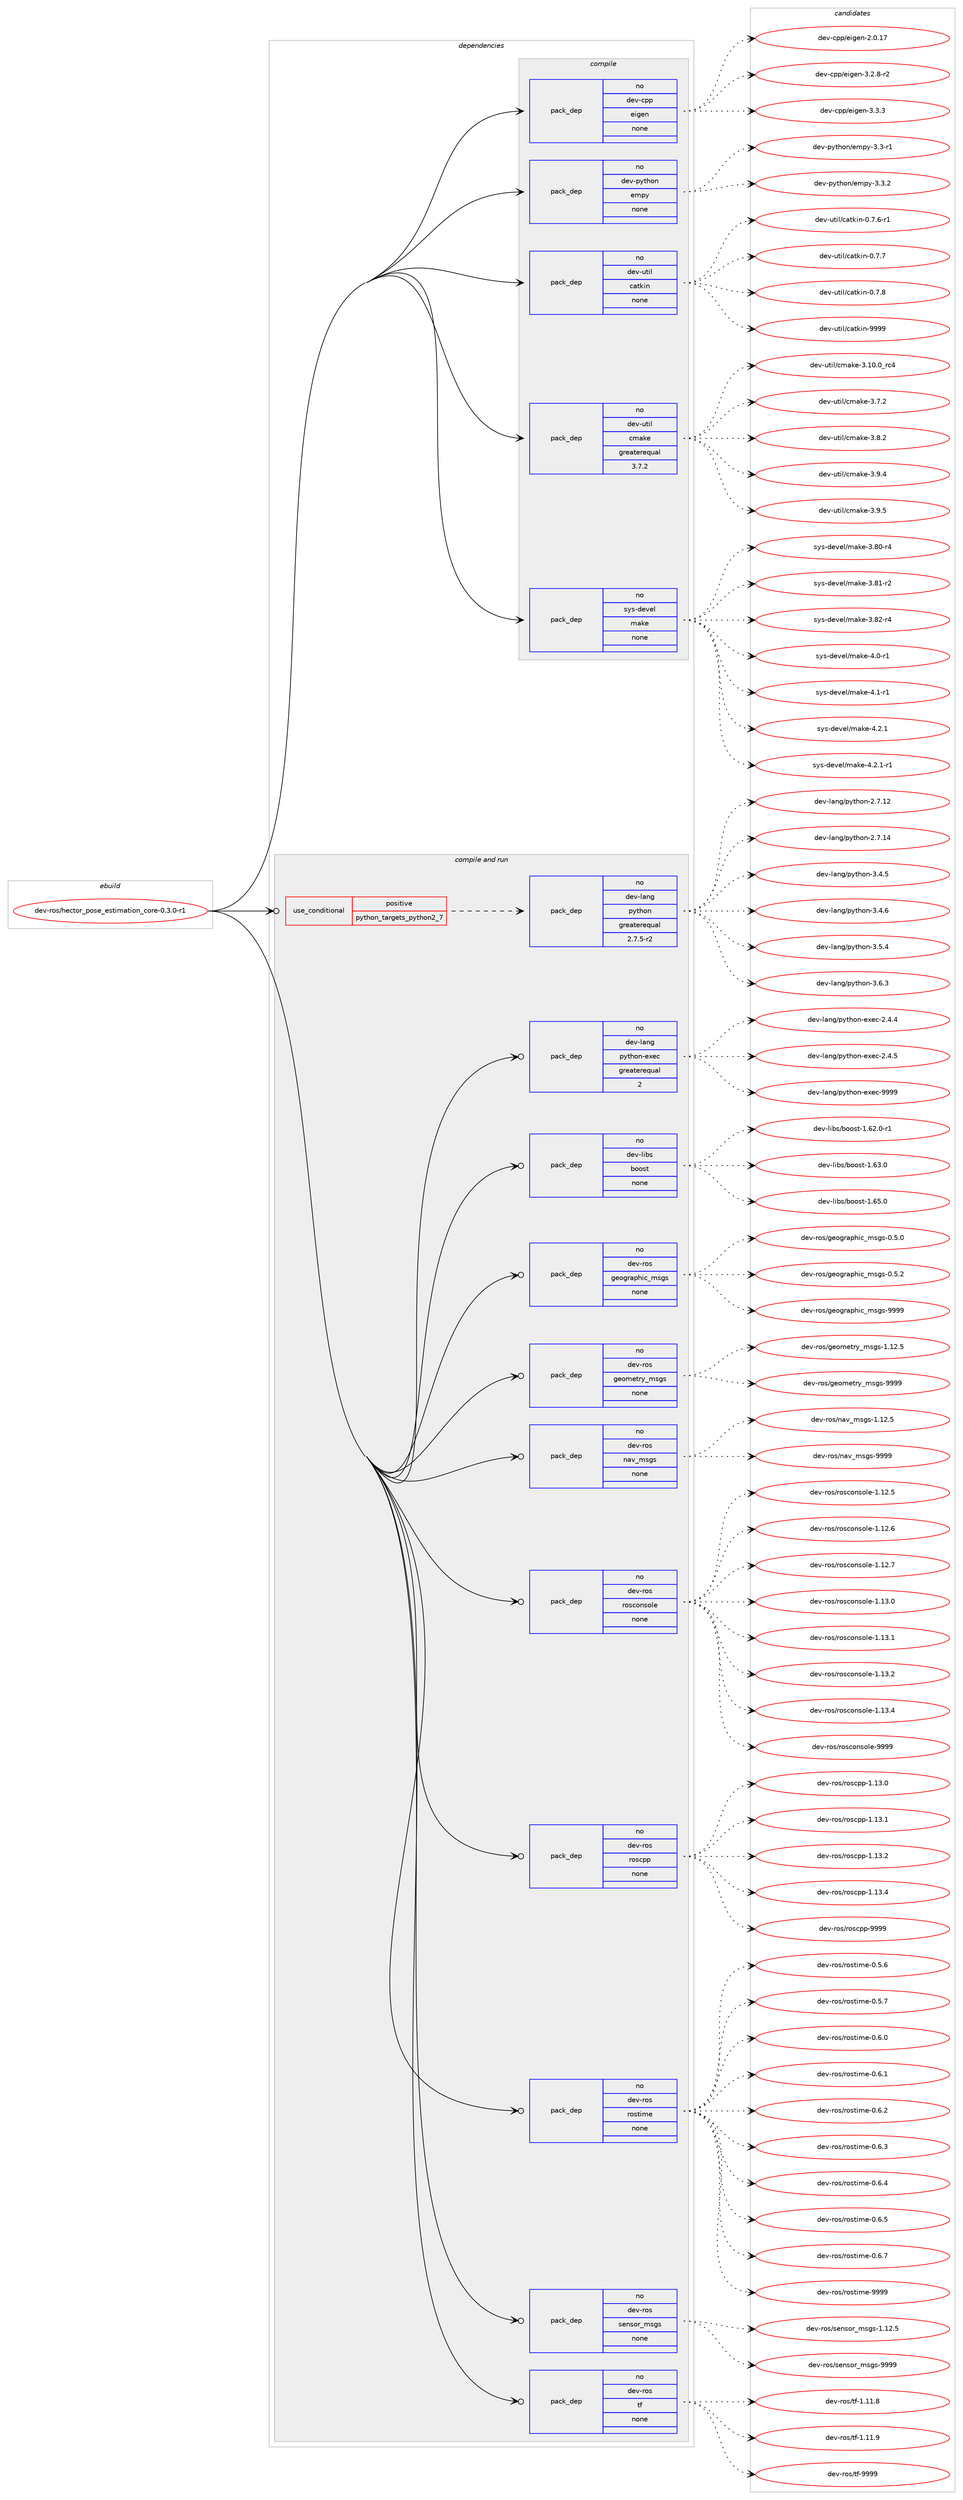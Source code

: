 digraph prolog {

# *************
# Graph options
# *************

newrank=true;
concentrate=true;
compound=true;
graph [rankdir=LR,fontname=Helvetica,fontsize=10,ranksep=1.5];#, ranksep=2.5, nodesep=0.2];
edge  [arrowhead=vee];
node  [fontname=Helvetica,fontsize=10];

# **********
# The ebuild
# **********

subgraph cluster_leftcol {
color=gray;
rank=same;
label=<<i>ebuild</i>>;
id [label="dev-ros/hector_pose_estimation_core-0.3.0-r1", color=red, width=4, href="../dev-ros/hector_pose_estimation_core-0.3.0-r1.svg"];
}

# ****************
# The dependencies
# ****************

subgraph cluster_midcol {
color=gray;
label=<<i>dependencies</i>>;
subgraph cluster_compile {
fillcolor="#eeeeee";
style=filled;
label=<<i>compile</i>>;
subgraph pack152837 {
dependency202304 [label=<<TABLE BORDER="0" CELLBORDER="1" CELLSPACING="0" CELLPADDING="4" WIDTH="220"><TR><TD ROWSPAN="6" CELLPADDING="30">pack_dep</TD></TR><TR><TD WIDTH="110">no</TD></TR><TR><TD>dev-cpp</TD></TR><TR><TD>eigen</TD></TR><TR><TD>none</TD></TR><TR><TD></TD></TR></TABLE>>, shape=none, color=blue];
}
id:e -> dependency202304:w [weight=20,style="solid",arrowhead="vee"];
subgraph pack152838 {
dependency202305 [label=<<TABLE BORDER="0" CELLBORDER="1" CELLSPACING="0" CELLPADDING="4" WIDTH="220"><TR><TD ROWSPAN="6" CELLPADDING="30">pack_dep</TD></TR><TR><TD WIDTH="110">no</TD></TR><TR><TD>dev-python</TD></TR><TR><TD>empy</TD></TR><TR><TD>none</TD></TR><TR><TD></TD></TR></TABLE>>, shape=none, color=blue];
}
id:e -> dependency202305:w [weight=20,style="solid",arrowhead="vee"];
subgraph pack152839 {
dependency202306 [label=<<TABLE BORDER="0" CELLBORDER="1" CELLSPACING="0" CELLPADDING="4" WIDTH="220"><TR><TD ROWSPAN="6" CELLPADDING="30">pack_dep</TD></TR><TR><TD WIDTH="110">no</TD></TR><TR><TD>dev-util</TD></TR><TR><TD>catkin</TD></TR><TR><TD>none</TD></TR><TR><TD></TD></TR></TABLE>>, shape=none, color=blue];
}
id:e -> dependency202306:w [weight=20,style="solid",arrowhead="vee"];
subgraph pack152840 {
dependency202307 [label=<<TABLE BORDER="0" CELLBORDER="1" CELLSPACING="0" CELLPADDING="4" WIDTH="220"><TR><TD ROWSPAN="6" CELLPADDING="30">pack_dep</TD></TR><TR><TD WIDTH="110">no</TD></TR><TR><TD>dev-util</TD></TR><TR><TD>cmake</TD></TR><TR><TD>greaterequal</TD></TR><TR><TD>3.7.2</TD></TR></TABLE>>, shape=none, color=blue];
}
id:e -> dependency202307:w [weight=20,style="solid",arrowhead="vee"];
subgraph pack152841 {
dependency202308 [label=<<TABLE BORDER="0" CELLBORDER="1" CELLSPACING="0" CELLPADDING="4" WIDTH="220"><TR><TD ROWSPAN="6" CELLPADDING="30">pack_dep</TD></TR><TR><TD WIDTH="110">no</TD></TR><TR><TD>sys-devel</TD></TR><TR><TD>make</TD></TR><TR><TD>none</TD></TR><TR><TD></TD></TR></TABLE>>, shape=none, color=blue];
}
id:e -> dependency202308:w [weight=20,style="solid",arrowhead="vee"];
}
subgraph cluster_compileandrun {
fillcolor="#eeeeee";
style=filled;
label=<<i>compile and run</i>>;
subgraph cond45480 {
dependency202309 [label=<<TABLE BORDER="0" CELLBORDER="1" CELLSPACING="0" CELLPADDING="4"><TR><TD ROWSPAN="3" CELLPADDING="10">use_conditional</TD></TR><TR><TD>positive</TD></TR><TR><TD>python_targets_python2_7</TD></TR></TABLE>>, shape=none, color=red];
subgraph pack152842 {
dependency202310 [label=<<TABLE BORDER="0" CELLBORDER="1" CELLSPACING="0" CELLPADDING="4" WIDTH="220"><TR><TD ROWSPAN="6" CELLPADDING="30">pack_dep</TD></TR><TR><TD WIDTH="110">no</TD></TR><TR><TD>dev-lang</TD></TR><TR><TD>python</TD></TR><TR><TD>greaterequal</TD></TR><TR><TD>2.7.5-r2</TD></TR></TABLE>>, shape=none, color=blue];
}
dependency202309:e -> dependency202310:w [weight=20,style="dashed",arrowhead="vee"];
}
id:e -> dependency202309:w [weight=20,style="solid",arrowhead="odotvee"];
subgraph pack152843 {
dependency202311 [label=<<TABLE BORDER="0" CELLBORDER="1" CELLSPACING="0" CELLPADDING="4" WIDTH="220"><TR><TD ROWSPAN="6" CELLPADDING="30">pack_dep</TD></TR><TR><TD WIDTH="110">no</TD></TR><TR><TD>dev-lang</TD></TR><TR><TD>python-exec</TD></TR><TR><TD>greaterequal</TD></TR><TR><TD>2</TD></TR></TABLE>>, shape=none, color=blue];
}
id:e -> dependency202311:w [weight=20,style="solid",arrowhead="odotvee"];
subgraph pack152844 {
dependency202312 [label=<<TABLE BORDER="0" CELLBORDER="1" CELLSPACING="0" CELLPADDING="4" WIDTH="220"><TR><TD ROWSPAN="6" CELLPADDING="30">pack_dep</TD></TR><TR><TD WIDTH="110">no</TD></TR><TR><TD>dev-libs</TD></TR><TR><TD>boost</TD></TR><TR><TD>none</TD></TR><TR><TD></TD></TR></TABLE>>, shape=none, color=blue];
}
id:e -> dependency202312:w [weight=20,style="solid",arrowhead="odotvee"];
subgraph pack152845 {
dependency202313 [label=<<TABLE BORDER="0" CELLBORDER="1" CELLSPACING="0" CELLPADDING="4" WIDTH="220"><TR><TD ROWSPAN="6" CELLPADDING="30">pack_dep</TD></TR><TR><TD WIDTH="110">no</TD></TR><TR><TD>dev-ros</TD></TR><TR><TD>geographic_msgs</TD></TR><TR><TD>none</TD></TR><TR><TD></TD></TR></TABLE>>, shape=none, color=blue];
}
id:e -> dependency202313:w [weight=20,style="solid",arrowhead="odotvee"];
subgraph pack152846 {
dependency202314 [label=<<TABLE BORDER="0" CELLBORDER="1" CELLSPACING="0" CELLPADDING="4" WIDTH="220"><TR><TD ROWSPAN="6" CELLPADDING="30">pack_dep</TD></TR><TR><TD WIDTH="110">no</TD></TR><TR><TD>dev-ros</TD></TR><TR><TD>geometry_msgs</TD></TR><TR><TD>none</TD></TR><TR><TD></TD></TR></TABLE>>, shape=none, color=blue];
}
id:e -> dependency202314:w [weight=20,style="solid",arrowhead="odotvee"];
subgraph pack152847 {
dependency202315 [label=<<TABLE BORDER="0" CELLBORDER="1" CELLSPACING="0" CELLPADDING="4" WIDTH="220"><TR><TD ROWSPAN="6" CELLPADDING="30">pack_dep</TD></TR><TR><TD WIDTH="110">no</TD></TR><TR><TD>dev-ros</TD></TR><TR><TD>nav_msgs</TD></TR><TR><TD>none</TD></TR><TR><TD></TD></TR></TABLE>>, shape=none, color=blue];
}
id:e -> dependency202315:w [weight=20,style="solid",arrowhead="odotvee"];
subgraph pack152848 {
dependency202316 [label=<<TABLE BORDER="0" CELLBORDER="1" CELLSPACING="0" CELLPADDING="4" WIDTH="220"><TR><TD ROWSPAN="6" CELLPADDING="30">pack_dep</TD></TR><TR><TD WIDTH="110">no</TD></TR><TR><TD>dev-ros</TD></TR><TR><TD>rosconsole</TD></TR><TR><TD>none</TD></TR><TR><TD></TD></TR></TABLE>>, shape=none, color=blue];
}
id:e -> dependency202316:w [weight=20,style="solid",arrowhead="odotvee"];
subgraph pack152849 {
dependency202317 [label=<<TABLE BORDER="0" CELLBORDER="1" CELLSPACING="0" CELLPADDING="4" WIDTH="220"><TR><TD ROWSPAN="6" CELLPADDING="30">pack_dep</TD></TR><TR><TD WIDTH="110">no</TD></TR><TR><TD>dev-ros</TD></TR><TR><TD>roscpp</TD></TR><TR><TD>none</TD></TR><TR><TD></TD></TR></TABLE>>, shape=none, color=blue];
}
id:e -> dependency202317:w [weight=20,style="solid",arrowhead="odotvee"];
subgraph pack152850 {
dependency202318 [label=<<TABLE BORDER="0" CELLBORDER="1" CELLSPACING="0" CELLPADDING="4" WIDTH="220"><TR><TD ROWSPAN="6" CELLPADDING="30">pack_dep</TD></TR><TR><TD WIDTH="110">no</TD></TR><TR><TD>dev-ros</TD></TR><TR><TD>rostime</TD></TR><TR><TD>none</TD></TR><TR><TD></TD></TR></TABLE>>, shape=none, color=blue];
}
id:e -> dependency202318:w [weight=20,style="solid",arrowhead="odotvee"];
subgraph pack152851 {
dependency202319 [label=<<TABLE BORDER="0" CELLBORDER="1" CELLSPACING="0" CELLPADDING="4" WIDTH="220"><TR><TD ROWSPAN="6" CELLPADDING="30">pack_dep</TD></TR><TR><TD WIDTH="110">no</TD></TR><TR><TD>dev-ros</TD></TR><TR><TD>sensor_msgs</TD></TR><TR><TD>none</TD></TR><TR><TD></TD></TR></TABLE>>, shape=none, color=blue];
}
id:e -> dependency202319:w [weight=20,style="solid",arrowhead="odotvee"];
subgraph pack152852 {
dependency202320 [label=<<TABLE BORDER="0" CELLBORDER="1" CELLSPACING="0" CELLPADDING="4" WIDTH="220"><TR><TD ROWSPAN="6" CELLPADDING="30">pack_dep</TD></TR><TR><TD WIDTH="110">no</TD></TR><TR><TD>dev-ros</TD></TR><TR><TD>tf</TD></TR><TR><TD>none</TD></TR><TR><TD></TD></TR></TABLE>>, shape=none, color=blue];
}
id:e -> dependency202320:w [weight=20,style="solid",arrowhead="odotvee"];
}
subgraph cluster_run {
fillcolor="#eeeeee";
style=filled;
label=<<i>run</i>>;
}
}

# **************
# The candidates
# **************

subgraph cluster_choices {
rank=same;
color=gray;
label=<<i>candidates</i>>;

subgraph choice152837 {
color=black;
nodesep=1;
choice10010111845991121124710110510310111045504648464955 [label="dev-cpp/eigen-2.0.17", color=red, width=4,href="../dev-cpp/eigen-2.0.17.svg"];
choice1001011184599112112471011051031011104551465046564511450 [label="dev-cpp/eigen-3.2.8-r2", color=red, width=4,href="../dev-cpp/eigen-3.2.8-r2.svg"];
choice100101118459911211247101105103101110455146514651 [label="dev-cpp/eigen-3.3.3", color=red, width=4,href="../dev-cpp/eigen-3.3.3.svg"];
dependency202304:e -> choice10010111845991121124710110510310111045504648464955:w [style=dotted,weight="100"];
dependency202304:e -> choice1001011184599112112471011051031011104551465046564511450:w [style=dotted,weight="100"];
dependency202304:e -> choice100101118459911211247101105103101110455146514651:w [style=dotted,weight="100"];
}
subgraph choice152838 {
color=black;
nodesep=1;
choice1001011184511212111610411111047101109112121455146514511449 [label="dev-python/empy-3.3-r1", color=red, width=4,href="../dev-python/empy-3.3-r1.svg"];
choice1001011184511212111610411111047101109112121455146514650 [label="dev-python/empy-3.3.2", color=red, width=4,href="../dev-python/empy-3.3.2.svg"];
dependency202305:e -> choice1001011184511212111610411111047101109112121455146514511449:w [style=dotted,weight="100"];
dependency202305:e -> choice1001011184511212111610411111047101109112121455146514650:w [style=dotted,weight="100"];
}
subgraph choice152839 {
color=black;
nodesep=1;
choice100101118451171161051084799971161071051104548465546544511449 [label="dev-util/catkin-0.7.6-r1", color=red, width=4,href="../dev-util/catkin-0.7.6-r1.svg"];
choice10010111845117116105108479997116107105110454846554655 [label="dev-util/catkin-0.7.7", color=red, width=4,href="../dev-util/catkin-0.7.7.svg"];
choice10010111845117116105108479997116107105110454846554656 [label="dev-util/catkin-0.7.8", color=red, width=4,href="../dev-util/catkin-0.7.8.svg"];
choice100101118451171161051084799971161071051104557575757 [label="dev-util/catkin-9999", color=red, width=4,href="../dev-util/catkin-9999.svg"];
dependency202306:e -> choice100101118451171161051084799971161071051104548465546544511449:w [style=dotted,weight="100"];
dependency202306:e -> choice10010111845117116105108479997116107105110454846554655:w [style=dotted,weight="100"];
dependency202306:e -> choice10010111845117116105108479997116107105110454846554656:w [style=dotted,weight="100"];
dependency202306:e -> choice100101118451171161051084799971161071051104557575757:w [style=dotted,weight="100"];
}
subgraph choice152840 {
color=black;
nodesep=1;
choice1001011184511711610510847991099710710145514649484648951149952 [label="dev-util/cmake-3.10.0_rc4", color=red, width=4,href="../dev-util/cmake-3.10.0_rc4.svg"];
choice10010111845117116105108479910997107101455146554650 [label="dev-util/cmake-3.7.2", color=red, width=4,href="../dev-util/cmake-3.7.2.svg"];
choice10010111845117116105108479910997107101455146564650 [label="dev-util/cmake-3.8.2", color=red, width=4,href="../dev-util/cmake-3.8.2.svg"];
choice10010111845117116105108479910997107101455146574652 [label="dev-util/cmake-3.9.4", color=red, width=4,href="../dev-util/cmake-3.9.4.svg"];
choice10010111845117116105108479910997107101455146574653 [label="dev-util/cmake-3.9.5", color=red, width=4,href="../dev-util/cmake-3.9.5.svg"];
dependency202307:e -> choice1001011184511711610510847991099710710145514649484648951149952:w [style=dotted,weight="100"];
dependency202307:e -> choice10010111845117116105108479910997107101455146554650:w [style=dotted,weight="100"];
dependency202307:e -> choice10010111845117116105108479910997107101455146564650:w [style=dotted,weight="100"];
dependency202307:e -> choice10010111845117116105108479910997107101455146574652:w [style=dotted,weight="100"];
dependency202307:e -> choice10010111845117116105108479910997107101455146574653:w [style=dotted,weight="100"];
}
subgraph choice152841 {
color=black;
nodesep=1;
choice11512111545100101118101108471099710710145514656484511452 [label="sys-devel/make-3.80-r4", color=red, width=4,href="../sys-devel/make-3.80-r4.svg"];
choice11512111545100101118101108471099710710145514656494511450 [label="sys-devel/make-3.81-r2", color=red, width=4,href="../sys-devel/make-3.81-r2.svg"];
choice11512111545100101118101108471099710710145514656504511452 [label="sys-devel/make-3.82-r4", color=red, width=4,href="../sys-devel/make-3.82-r4.svg"];
choice115121115451001011181011084710997107101455246484511449 [label="sys-devel/make-4.0-r1", color=red, width=4,href="../sys-devel/make-4.0-r1.svg"];
choice115121115451001011181011084710997107101455246494511449 [label="sys-devel/make-4.1-r1", color=red, width=4,href="../sys-devel/make-4.1-r1.svg"];
choice115121115451001011181011084710997107101455246504649 [label="sys-devel/make-4.2.1", color=red, width=4,href="../sys-devel/make-4.2.1.svg"];
choice1151211154510010111810110847109971071014552465046494511449 [label="sys-devel/make-4.2.1-r1", color=red, width=4,href="../sys-devel/make-4.2.1-r1.svg"];
dependency202308:e -> choice11512111545100101118101108471099710710145514656484511452:w [style=dotted,weight="100"];
dependency202308:e -> choice11512111545100101118101108471099710710145514656494511450:w [style=dotted,weight="100"];
dependency202308:e -> choice11512111545100101118101108471099710710145514656504511452:w [style=dotted,weight="100"];
dependency202308:e -> choice115121115451001011181011084710997107101455246484511449:w [style=dotted,weight="100"];
dependency202308:e -> choice115121115451001011181011084710997107101455246494511449:w [style=dotted,weight="100"];
dependency202308:e -> choice115121115451001011181011084710997107101455246504649:w [style=dotted,weight="100"];
dependency202308:e -> choice1151211154510010111810110847109971071014552465046494511449:w [style=dotted,weight="100"];
}
subgraph choice152842 {
color=black;
nodesep=1;
choice10010111845108971101034711212111610411111045504655464950 [label="dev-lang/python-2.7.12", color=red, width=4,href="../dev-lang/python-2.7.12.svg"];
choice10010111845108971101034711212111610411111045504655464952 [label="dev-lang/python-2.7.14", color=red, width=4,href="../dev-lang/python-2.7.14.svg"];
choice100101118451089711010347112121116104111110455146524653 [label="dev-lang/python-3.4.5", color=red, width=4,href="../dev-lang/python-3.4.5.svg"];
choice100101118451089711010347112121116104111110455146524654 [label="dev-lang/python-3.4.6", color=red, width=4,href="../dev-lang/python-3.4.6.svg"];
choice100101118451089711010347112121116104111110455146534652 [label="dev-lang/python-3.5.4", color=red, width=4,href="../dev-lang/python-3.5.4.svg"];
choice100101118451089711010347112121116104111110455146544651 [label="dev-lang/python-3.6.3", color=red, width=4,href="../dev-lang/python-3.6.3.svg"];
dependency202310:e -> choice10010111845108971101034711212111610411111045504655464950:w [style=dotted,weight="100"];
dependency202310:e -> choice10010111845108971101034711212111610411111045504655464952:w [style=dotted,weight="100"];
dependency202310:e -> choice100101118451089711010347112121116104111110455146524653:w [style=dotted,weight="100"];
dependency202310:e -> choice100101118451089711010347112121116104111110455146524654:w [style=dotted,weight="100"];
dependency202310:e -> choice100101118451089711010347112121116104111110455146534652:w [style=dotted,weight="100"];
dependency202310:e -> choice100101118451089711010347112121116104111110455146544651:w [style=dotted,weight="100"];
}
subgraph choice152843 {
color=black;
nodesep=1;
choice1001011184510897110103471121211161041111104510112010199455046524652 [label="dev-lang/python-exec-2.4.4", color=red, width=4,href="../dev-lang/python-exec-2.4.4.svg"];
choice1001011184510897110103471121211161041111104510112010199455046524653 [label="dev-lang/python-exec-2.4.5", color=red, width=4,href="../dev-lang/python-exec-2.4.5.svg"];
choice10010111845108971101034711212111610411111045101120101994557575757 [label="dev-lang/python-exec-9999", color=red, width=4,href="../dev-lang/python-exec-9999.svg"];
dependency202311:e -> choice1001011184510897110103471121211161041111104510112010199455046524652:w [style=dotted,weight="100"];
dependency202311:e -> choice1001011184510897110103471121211161041111104510112010199455046524653:w [style=dotted,weight="100"];
dependency202311:e -> choice10010111845108971101034711212111610411111045101120101994557575757:w [style=dotted,weight="100"];
}
subgraph choice152844 {
color=black;
nodesep=1;
choice10010111845108105981154798111111115116454946545046484511449 [label="dev-libs/boost-1.62.0-r1", color=red, width=4,href="../dev-libs/boost-1.62.0-r1.svg"];
choice1001011184510810598115479811111111511645494654514648 [label="dev-libs/boost-1.63.0", color=red, width=4,href="../dev-libs/boost-1.63.0.svg"];
choice1001011184510810598115479811111111511645494654534648 [label="dev-libs/boost-1.65.0", color=red, width=4,href="../dev-libs/boost-1.65.0.svg"];
dependency202312:e -> choice10010111845108105981154798111111115116454946545046484511449:w [style=dotted,weight="100"];
dependency202312:e -> choice1001011184510810598115479811111111511645494654514648:w [style=dotted,weight="100"];
dependency202312:e -> choice1001011184510810598115479811111111511645494654534648:w [style=dotted,weight="100"];
}
subgraph choice152845 {
color=black;
nodesep=1;
choice1001011184511411111547103101111103114971121041059995109115103115454846534648 [label="dev-ros/geographic_msgs-0.5.0", color=red, width=4,href="../dev-ros/geographic_msgs-0.5.0.svg"];
choice1001011184511411111547103101111103114971121041059995109115103115454846534650 [label="dev-ros/geographic_msgs-0.5.2", color=red, width=4,href="../dev-ros/geographic_msgs-0.5.2.svg"];
choice10010111845114111115471031011111031149711210410599951091151031154557575757 [label="dev-ros/geographic_msgs-9999", color=red, width=4,href="../dev-ros/geographic_msgs-9999.svg"];
dependency202313:e -> choice1001011184511411111547103101111103114971121041059995109115103115454846534648:w [style=dotted,weight="100"];
dependency202313:e -> choice1001011184511411111547103101111103114971121041059995109115103115454846534650:w [style=dotted,weight="100"];
dependency202313:e -> choice10010111845114111115471031011111031149711210410599951091151031154557575757:w [style=dotted,weight="100"];
}
subgraph choice152846 {
color=black;
nodesep=1;
choice10010111845114111115471031011111091011161141219510911510311545494649504653 [label="dev-ros/geometry_msgs-1.12.5", color=red, width=4,href="../dev-ros/geometry_msgs-1.12.5.svg"];
choice1001011184511411111547103101111109101116114121951091151031154557575757 [label="dev-ros/geometry_msgs-9999", color=red, width=4,href="../dev-ros/geometry_msgs-9999.svg"];
dependency202314:e -> choice10010111845114111115471031011111091011161141219510911510311545494649504653:w [style=dotted,weight="100"];
dependency202314:e -> choice1001011184511411111547103101111109101116114121951091151031154557575757:w [style=dotted,weight="100"];
}
subgraph choice152847 {
color=black;
nodesep=1;
choice1001011184511411111547110971189510911510311545494649504653 [label="dev-ros/nav_msgs-1.12.5", color=red, width=4,href="../dev-ros/nav_msgs-1.12.5.svg"];
choice100101118451141111154711097118951091151031154557575757 [label="dev-ros/nav_msgs-9999", color=red, width=4,href="../dev-ros/nav_msgs-9999.svg"];
dependency202315:e -> choice1001011184511411111547110971189510911510311545494649504653:w [style=dotted,weight="100"];
dependency202315:e -> choice100101118451141111154711097118951091151031154557575757:w [style=dotted,weight="100"];
}
subgraph choice152848 {
color=black;
nodesep=1;
choice10010111845114111115471141111159911111011511110810145494649504653 [label="dev-ros/rosconsole-1.12.5", color=red, width=4,href="../dev-ros/rosconsole-1.12.5.svg"];
choice10010111845114111115471141111159911111011511110810145494649504654 [label="dev-ros/rosconsole-1.12.6", color=red, width=4,href="../dev-ros/rosconsole-1.12.6.svg"];
choice10010111845114111115471141111159911111011511110810145494649504655 [label="dev-ros/rosconsole-1.12.7", color=red, width=4,href="../dev-ros/rosconsole-1.12.7.svg"];
choice10010111845114111115471141111159911111011511110810145494649514648 [label="dev-ros/rosconsole-1.13.0", color=red, width=4,href="../dev-ros/rosconsole-1.13.0.svg"];
choice10010111845114111115471141111159911111011511110810145494649514649 [label="dev-ros/rosconsole-1.13.1", color=red, width=4,href="../dev-ros/rosconsole-1.13.1.svg"];
choice10010111845114111115471141111159911111011511110810145494649514650 [label="dev-ros/rosconsole-1.13.2", color=red, width=4,href="../dev-ros/rosconsole-1.13.2.svg"];
choice10010111845114111115471141111159911111011511110810145494649514652 [label="dev-ros/rosconsole-1.13.4", color=red, width=4,href="../dev-ros/rosconsole-1.13.4.svg"];
choice1001011184511411111547114111115991111101151111081014557575757 [label="dev-ros/rosconsole-9999", color=red, width=4,href="../dev-ros/rosconsole-9999.svg"];
dependency202316:e -> choice10010111845114111115471141111159911111011511110810145494649504653:w [style=dotted,weight="100"];
dependency202316:e -> choice10010111845114111115471141111159911111011511110810145494649504654:w [style=dotted,weight="100"];
dependency202316:e -> choice10010111845114111115471141111159911111011511110810145494649504655:w [style=dotted,weight="100"];
dependency202316:e -> choice10010111845114111115471141111159911111011511110810145494649514648:w [style=dotted,weight="100"];
dependency202316:e -> choice10010111845114111115471141111159911111011511110810145494649514649:w [style=dotted,weight="100"];
dependency202316:e -> choice10010111845114111115471141111159911111011511110810145494649514650:w [style=dotted,weight="100"];
dependency202316:e -> choice10010111845114111115471141111159911111011511110810145494649514652:w [style=dotted,weight="100"];
dependency202316:e -> choice1001011184511411111547114111115991111101151111081014557575757:w [style=dotted,weight="100"];
}
subgraph choice152849 {
color=black;
nodesep=1;
choice10010111845114111115471141111159911211245494649514648 [label="dev-ros/roscpp-1.13.0", color=red, width=4,href="../dev-ros/roscpp-1.13.0.svg"];
choice10010111845114111115471141111159911211245494649514649 [label="dev-ros/roscpp-1.13.1", color=red, width=4,href="../dev-ros/roscpp-1.13.1.svg"];
choice10010111845114111115471141111159911211245494649514650 [label="dev-ros/roscpp-1.13.2", color=red, width=4,href="../dev-ros/roscpp-1.13.2.svg"];
choice10010111845114111115471141111159911211245494649514652 [label="dev-ros/roscpp-1.13.4", color=red, width=4,href="../dev-ros/roscpp-1.13.4.svg"];
choice1001011184511411111547114111115991121124557575757 [label="dev-ros/roscpp-9999", color=red, width=4,href="../dev-ros/roscpp-9999.svg"];
dependency202317:e -> choice10010111845114111115471141111159911211245494649514648:w [style=dotted,weight="100"];
dependency202317:e -> choice10010111845114111115471141111159911211245494649514649:w [style=dotted,weight="100"];
dependency202317:e -> choice10010111845114111115471141111159911211245494649514650:w [style=dotted,weight="100"];
dependency202317:e -> choice10010111845114111115471141111159911211245494649514652:w [style=dotted,weight="100"];
dependency202317:e -> choice1001011184511411111547114111115991121124557575757:w [style=dotted,weight="100"];
}
subgraph choice152850 {
color=black;
nodesep=1;
choice1001011184511411111547114111115116105109101454846534654 [label="dev-ros/rostime-0.5.6", color=red, width=4,href="../dev-ros/rostime-0.5.6.svg"];
choice1001011184511411111547114111115116105109101454846534655 [label="dev-ros/rostime-0.5.7", color=red, width=4,href="../dev-ros/rostime-0.5.7.svg"];
choice1001011184511411111547114111115116105109101454846544648 [label="dev-ros/rostime-0.6.0", color=red, width=4,href="../dev-ros/rostime-0.6.0.svg"];
choice1001011184511411111547114111115116105109101454846544649 [label="dev-ros/rostime-0.6.1", color=red, width=4,href="../dev-ros/rostime-0.6.1.svg"];
choice1001011184511411111547114111115116105109101454846544650 [label="dev-ros/rostime-0.6.2", color=red, width=4,href="../dev-ros/rostime-0.6.2.svg"];
choice1001011184511411111547114111115116105109101454846544651 [label="dev-ros/rostime-0.6.3", color=red, width=4,href="../dev-ros/rostime-0.6.3.svg"];
choice1001011184511411111547114111115116105109101454846544652 [label="dev-ros/rostime-0.6.4", color=red, width=4,href="../dev-ros/rostime-0.6.4.svg"];
choice1001011184511411111547114111115116105109101454846544653 [label="dev-ros/rostime-0.6.5", color=red, width=4,href="../dev-ros/rostime-0.6.5.svg"];
choice1001011184511411111547114111115116105109101454846544655 [label="dev-ros/rostime-0.6.7", color=red, width=4,href="../dev-ros/rostime-0.6.7.svg"];
choice10010111845114111115471141111151161051091014557575757 [label="dev-ros/rostime-9999", color=red, width=4,href="../dev-ros/rostime-9999.svg"];
dependency202318:e -> choice1001011184511411111547114111115116105109101454846534654:w [style=dotted,weight="100"];
dependency202318:e -> choice1001011184511411111547114111115116105109101454846534655:w [style=dotted,weight="100"];
dependency202318:e -> choice1001011184511411111547114111115116105109101454846544648:w [style=dotted,weight="100"];
dependency202318:e -> choice1001011184511411111547114111115116105109101454846544649:w [style=dotted,weight="100"];
dependency202318:e -> choice1001011184511411111547114111115116105109101454846544650:w [style=dotted,weight="100"];
dependency202318:e -> choice1001011184511411111547114111115116105109101454846544651:w [style=dotted,weight="100"];
dependency202318:e -> choice1001011184511411111547114111115116105109101454846544652:w [style=dotted,weight="100"];
dependency202318:e -> choice1001011184511411111547114111115116105109101454846544653:w [style=dotted,weight="100"];
dependency202318:e -> choice1001011184511411111547114111115116105109101454846544655:w [style=dotted,weight="100"];
dependency202318:e -> choice10010111845114111115471141111151161051091014557575757:w [style=dotted,weight="100"];
}
subgraph choice152851 {
color=black;
nodesep=1;
choice10010111845114111115471151011101151111149510911510311545494649504653 [label="dev-ros/sensor_msgs-1.12.5", color=red, width=4,href="../dev-ros/sensor_msgs-1.12.5.svg"];
choice1001011184511411111547115101110115111114951091151031154557575757 [label="dev-ros/sensor_msgs-9999", color=red, width=4,href="../dev-ros/sensor_msgs-9999.svg"];
dependency202319:e -> choice10010111845114111115471151011101151111149510911510311545494649504653:w [style=dotted,weight="100"];
dependency202319:e -> choice1001011184511411111547115101110115111114951091151031154557575757:w [style=dotted,weight="100"];
}
subgraph choice152852 {
color=black;
nodesep=1;
choice100101118451141111154711610245494649494656 [label="dev-ros/tf-1.11.8", color=red, width=4,href="../dev-ros/tf-1.11.8.svg"];
choice100101118451141111154711610245494649494657 [label="dev-ros/tf-1.11.9", color=red, width=4,href="../dev-ros/tf-1.11.9.svg"];
choice10010111845114111115471161024557575757 [label="dev-ros/tf-9999", color=red, width=4,href="../dev-ros/tf-9999.svg"];
dependency202320:e -> choice100101118451141111154711610245494649494656:w [style=dotted,weight="100"];
dependency202320:e -> choice100101118451141111154711610245494649494657:w [style=dotted,weight="100"];
dependency202320:e -> choice10010111845114111115471161024557575757:w [style=dotted,weight="100"];
}
}

}

